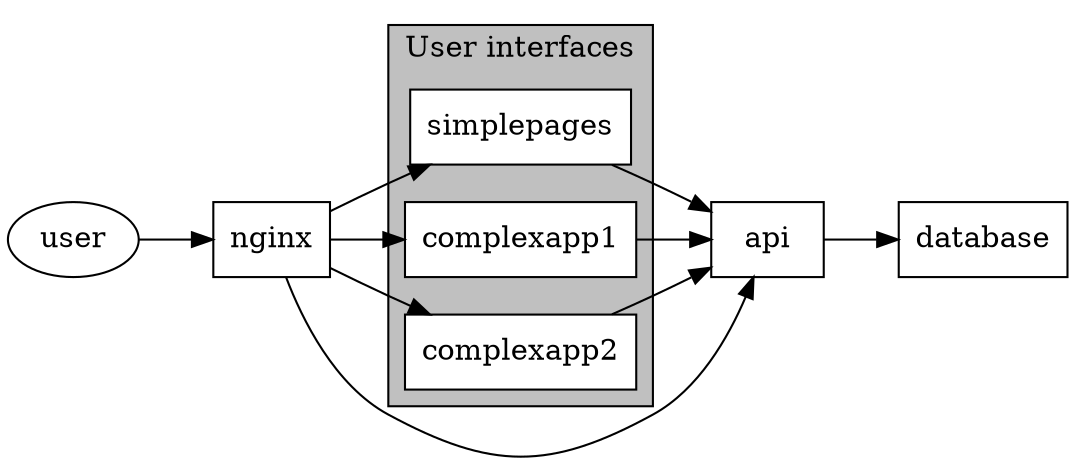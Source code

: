 // A graph of the overall project arcitecture broken up by modules
// Each module is contained entirely within the single docker container

digraph Modules {

    node [shape=box, style=filled, fillcolor=white];

    subgraph cluster_user_interfaces {
        label = "User interfaces";
        style=filled;
        fillcolor=grey;
        node [shape=box, style=filled];
        rankdir="LR";
        rank=same;
        simplepages;
        complexapp1;
        complexapp2;
    }

    user [shape=ellipse];

    rankdir="LR";
    user -> nginx;

    nginx -> complexapp1;
    nginx -> simplepages [constraint=false];
    nginx -> complexapp2 [constraint=false];
    nginx -> api [constraint=false];

    complexapp1 -> api;
    simplepages -> api [constraint=false];
    complexapp2 -> api [constraint=false];

    api -> database;
}

